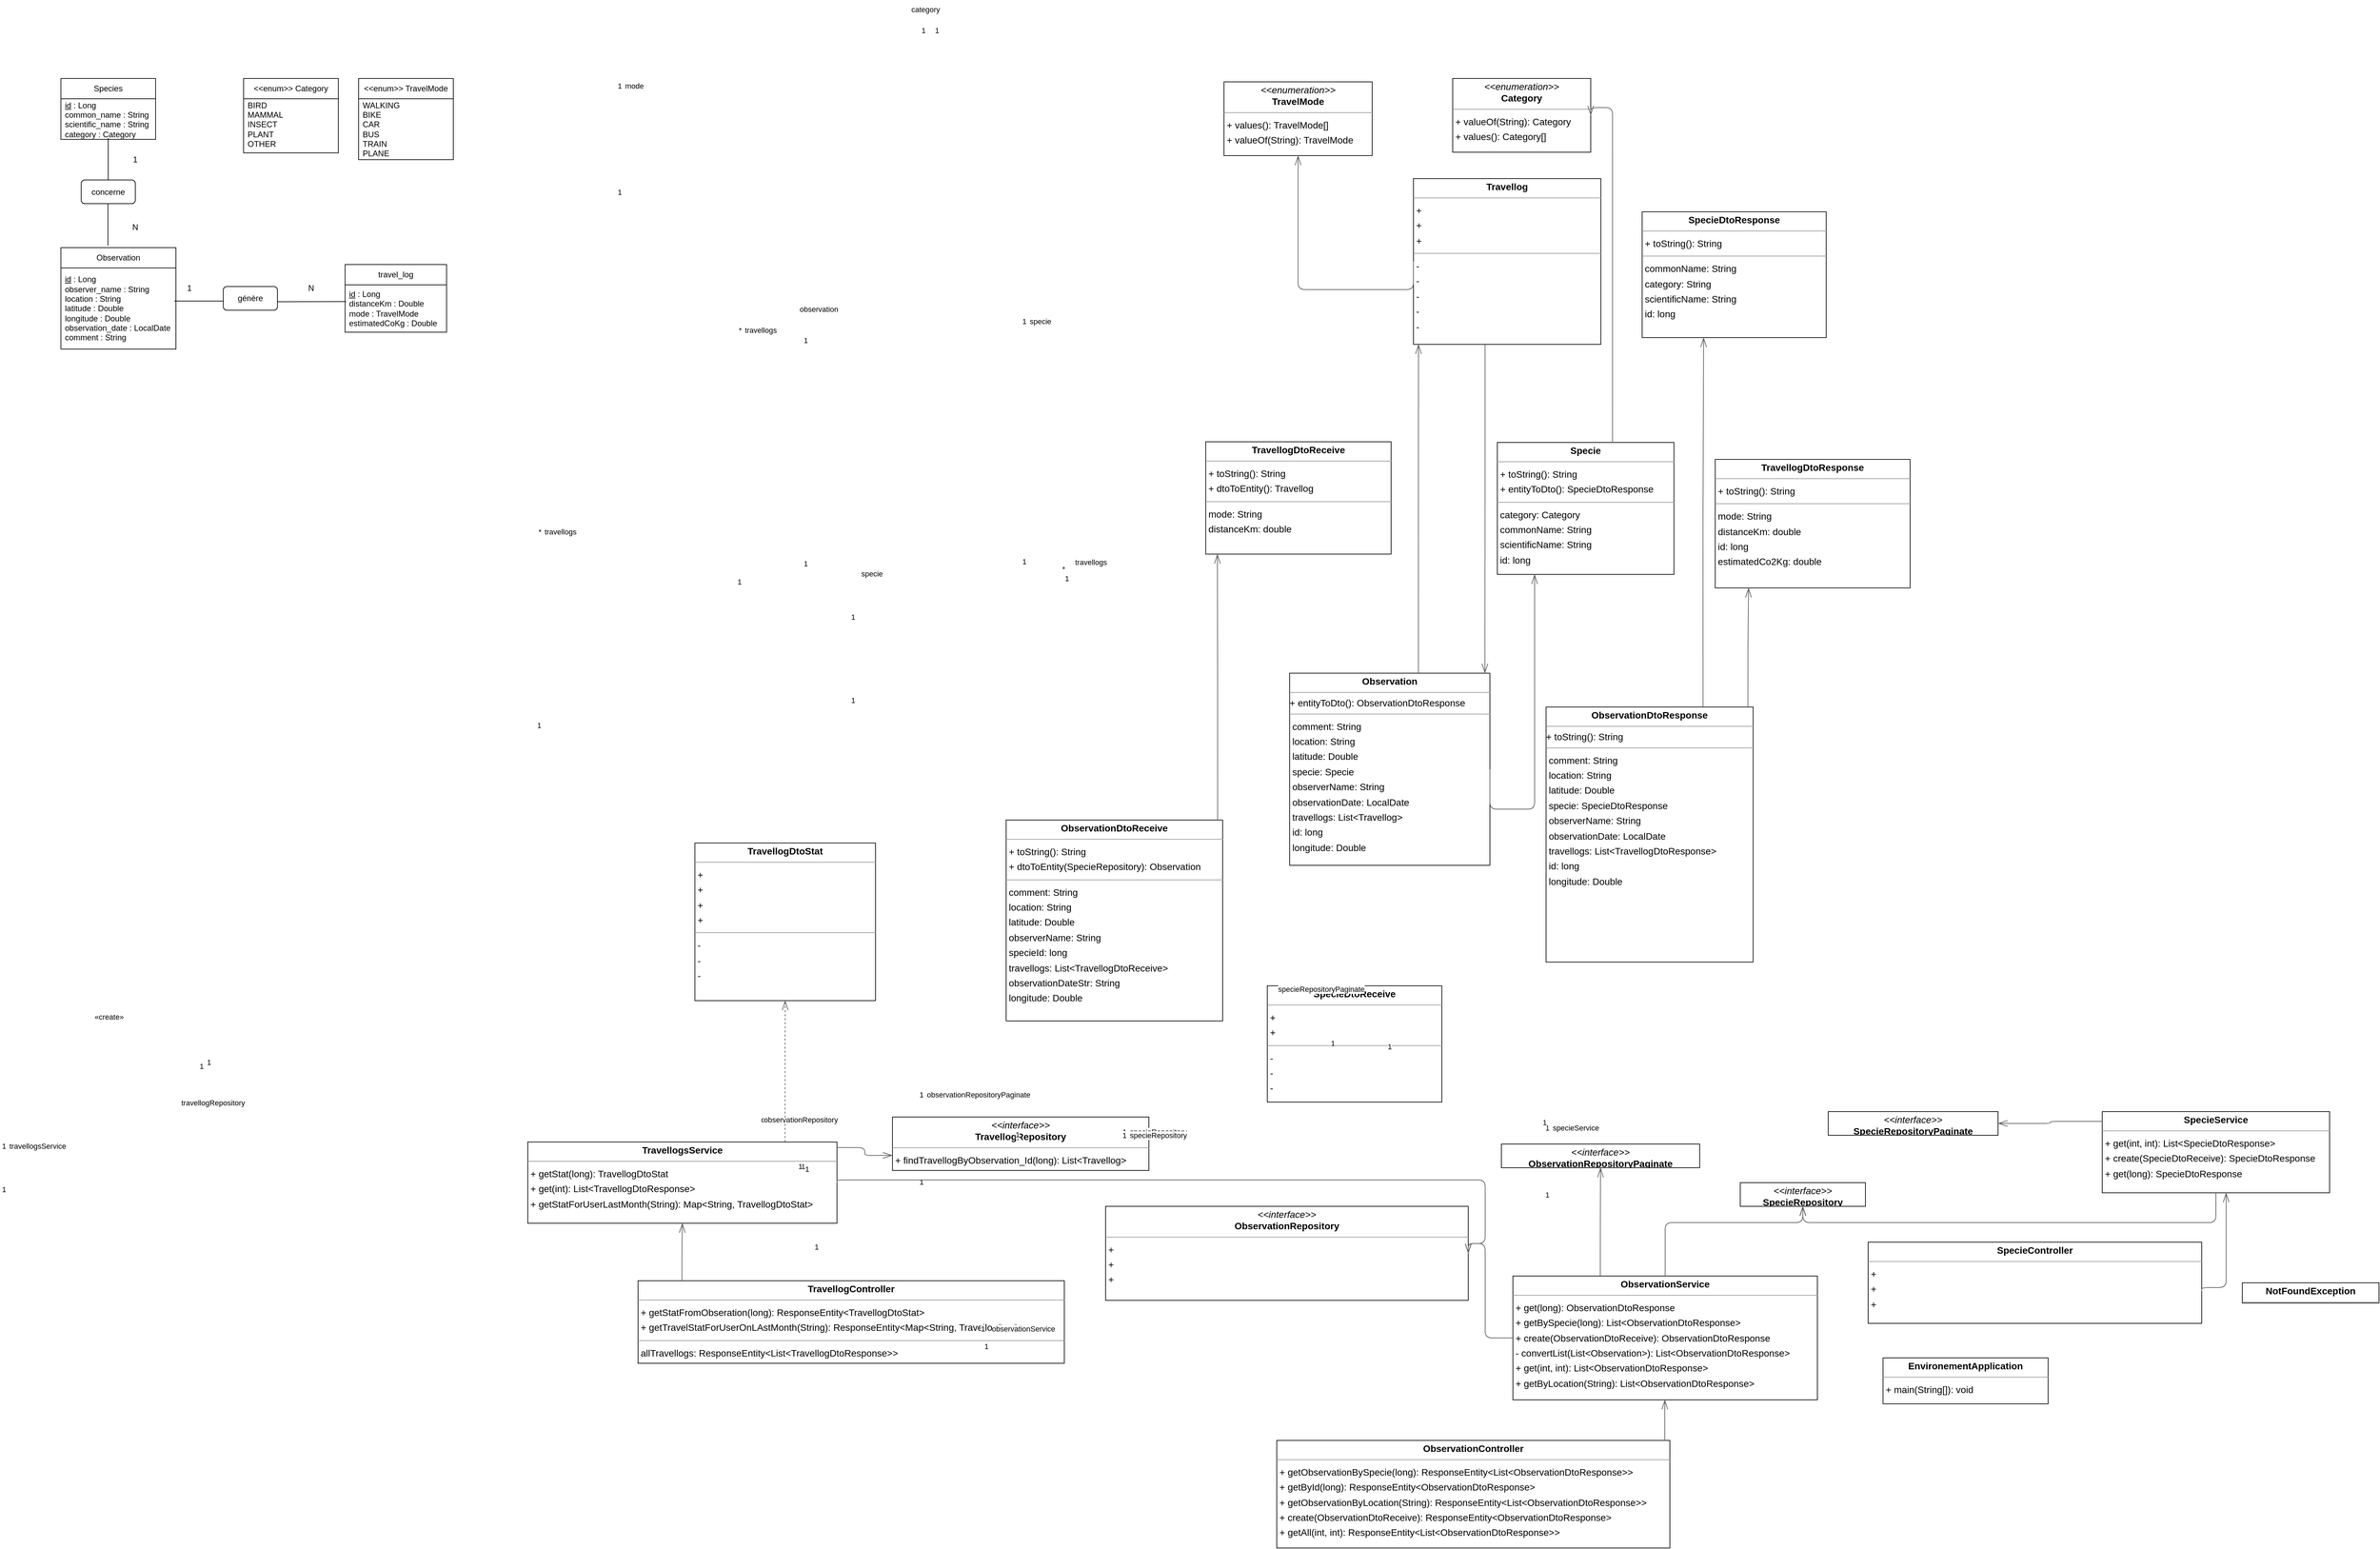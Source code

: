 <mxfile version="28.0.6">
  <diagram name="Page-1" id="SnENGXAfTUTf5RGmTrN6">
    <mxGraphModel dx="1042" dy="1795" grid="1" gridSize="10" guides="1" tooltips="1" connect="1" arrows="1" fold="1" page="1" pageScale="1" pageWidth="827" pageHeight="1169" math="0" shadow="0">
      <root>
        <mxCell id="0" />
        <mxCell id="1" parent="0" />
        <mxCell id="TU3HxTkVjJC3VnLRO3mT-1" value="Species" style="swimlane;fontStyle=0;childLayout=stackLayout;horizontal=1;startSize=30;horizontalStack=0;resizeParent=1;resizeParentMax=0;resizeLast=0;collapsible=1;marginBottom=0;whiteSpace=wrap;html=1;" parent="1" vertex="1">
          <mxGeometry x="160" y="110" width="140" height="90" as="geometry" />
        </mxCell>
        <mxCell id="TU3HxTkVjJC3VnLRO3mT-2" value="&lt;div&gt;&lt;u&gt;id&lt;/u&gt; : Long&lt;/div&gt;&lt;div&gt;common_name : String&lt;/div&gt;&lt;div&gt;scientific_name : String&lt;/div&gt;&lt;div&gt;category : Category&lt;/div&gt;" style="text;strokeColor=none;fillColor=none;align=left;verticalAlign=middle;spacingLeft=4;spacingRight=4;overflow=hidden;points=[[0,0.5],[1,0.5]];portConstraint=eastwest;rotatable=0;whiteSpace=wrap;html=1;" parent="TU3HxTkVjJC3VnLRO3mT-1" vertex="1">
          <mxGeometry y="30" width="140" height="60" as="geometry" />
        </mxCell>
        <mxCell id="TU3HxTkVjJC3VnLRO3mT-3" value="Observation" style="swimlane;fontStyle=0;childLayout=stackLayout;horizontal=1;startSize=30;horizontalStack=0;resizeParent=1;resizeParentMax=0;resizeLast=0;collapsible=1;marginBottom=0;whiteSpace=wrap;html=1;" parent="1" vertex="1">
          <mxGeometry x="160" y="360" width="170" height="150" as="geometry">
            <mxRectangle x="160" y="360" width="110" height="30" as="alternateBounds" />
          </mxGeometry>
        </mxCell>
        <mxCell id="TU3HxTkVjJC3VnLRO3mT-4" value="&lt;div&gt;&lt;u&gt;id&lt;/u&gt; : Long&lt;/div&gt;&lt;div&gt;observer_name : String&lt;/div&gt;&lt;div&gt;location : String&lt;/div&gt;&lt;div&gt;latitude : Double&lt;/div&gt;&lt;div&gt;longitude : Double&lt;/div&gt;&lt;div&gt;observation_date : LocalDate&lt;/div&gt;&lt;div&gt;comment : String&lt;/div&gt;" style="text;strokeColor=none;fillColor=none;align=left;verticalAlign=middle;spacingLeft=4;spacingRight=4;overflow=hidden;points=[[0,0.5],[1,0.5]];portConstraint=eastwest;rotatable=0;whiteSpace=wrap;html=1;" parent="TU3HxTkVjJC3VnLRO3mT-3" vertex="1">
          <mxGeometry y="30" width="170" height="120" as="geometry" />
        </mxCell>
        <mxCell id="TU3HxTkVjJC3VnLRO3mT-5" value="travel_log" style="swimlane;fontStyle=0;childLayout=stackLayout;horizontal=1;startSize=30;horizontalStack=0;resizeParent=1;resizeParentMax=0;resizeLast=0;collapsible=1;marginBottom=0;whiteSpace=wrap;html=1;" parent="1" vertex="1">
          <mxGeometry x="580" y="385" width="150" height="100" as="geometry" />
        </mxCell>
        <mxCell id="TU3HxTkVjJC3VnLRO3mT-6" value="&lt;u&gt;id&lt;/u&gt; : Long&lt;div&gt;distanceKm : Double&lt;/div&gt;&lt;div&gt;mode : TravelMode&lt;/div&gt;&lt;div&gt;estimatedCoKg : Double&lt;/div&gt;" style="text;strokeColor=none;fillColor=none;align=left;verticalAlign=middle;spacingLeft=4;spacingRight=4;overflow=hidden;points=[[0,0.5],[1,0.5]];portConstraint=eastwest;rotatable=0;whiteSpace=wrap;html=1;" parent="TU3HxTkVjJC3VnLRO3mT-5" vertex="1">
          <mxGeometry y="30" width="150" height="70" as="geometry" />
        </mxCell>
        <mxCell id="TU3HxTkVjJC3VnLRO3mT-7" value="génère" style="rounded=1;whiteSpace=wrap;html=1;" parent="1" vertex="1">
          <mxGeometry x="400" y="417.5" width="80" height="35" as="geometry" />
        </mxCell>
        <mxCell id="TU3HxTkVjJC3VnLRO3mT-8" value="" style="endArrow=none;html=1;rounded=0;exitX=0.986;exitY=0.408;exitDx=0;exitDy=0;exitPerimeter=0;" parent="1" source="TU3HxTkVjJC3VnLRO3mT-4" edge="1">
          <mxGeometry width="50" height="50" relative="1" as="geometry">
            <mxPoint x="310" y="430" as="sourcePoint" />
            <mxPoint x="400" y="439" as="targetPoint" />
          </mxGeometry>
        </mxCell>
        <mxCell id="TU3HxTkVjJC3VnLRO3mT-9" value="" style="endArrow=none;html=1;rounded=0;entryX=0.009;entryY=0.354;entryDx=0;entryDy=0;entryPerimeter=0;" parent="1" target="TU3HxTkVjJC3VnLRO3mT-6" edge="1">
          <mxGeometry width="50" height="50" relative="1" as="geometry">
            <mxPoint x="480" y="440" as="sourcePoint" />
            <mxPoint x="440" y="320" as="targetPoint" />
          </mxGeometry>
        </mxCell>
        <mxCell id="TU3HxTkVjJC3VnLRO3mT-10" value="1" style="text;html=1;align=center;verticalAlign=middle;whiteSpace=wrap;rounded=0;" parent="1" vertex="1">
          <mxGeometry x="330" y="410" width="40" height="20" as="geometry" />
        </mxCell>
        <mxCell id="TU3HxTkVjJC3VnLRO3mT-11" value="N" style="text;html=1;align=center;verticalAlign=middle;whiteSpace=wrap;rounded=0;" parent="1" vertex="1">
          <mxGeometry x="510" y="410" width="40" height="20" as="geometry" />
        </mxCell>
        <mxCell id="TU3HxTkVjJC3VnLRO3mT-12" value="concerne" style="rounded=1;whiteSpace=wrap;html=1;" parent="1" vertex="1">
          <mxGeometry x="190" y="260" width="80" height="35" as="geometry" />
        </mxCell>
        <mxCell id="TU3HxTkVjJC3VnLRO3mT-13" value="" style="endArrow=none;html=1;rounded=0;exitX=0.5;exitY=0;exitDx=0;exitDy=0;entryX=0.5;entryY=0.97;entryDx=0;entryDy=0;entryPerimeter=0;" parent="1" source="TU3HxTkVjJC3VnLRO3mT-12" target="TU3HxTkVjJC3VnLRO3mT-2" edge="1">
          <mxGeometry width="50" height="50" relative="1" as="geometry">
            <mxPoint x="390" y="370" as="sourcePoint" />
            <mxPoint x="440" y="320" as="targetPoint" />
          </mxGeometry>
        </mxCell>
        <mxCell id="TU3HxTkVjJC3VnLRO3mT-14" value="" style="endArrow=none;html=1;rounded=0;exitX=0.5;exitY=0;exitDx=0;exitDy=0;entryX=0.5;entryY=0.97;entryDx=0;entryDy=0;entryPerimeter=0;" parent="1" edge="1">
          <mxGeometry width="50" height="50" relative="1" as="geometry">
            <mxPoint x="229.5" y="357" as="sourcePoint" />
            <mxPoint x="229.5" y="295" as="targetPoint" />
          </mxGeometry>
        </mxCell>
        <mxCell id="TU3HxTkVjJC3VnLRO3mT-15" value="1" style="text;html=1;align=center;verticalAlign=middle;whiteSpace=wrap;rounded=0;" parent="1" vertex="1">
          <mxGeometry x="250" y="220" width="40" height="20" as="geometry" />
        </mxCell>
        <mxCell id="TU3HxTkVjJC3VnLRO3mT-16" value="N" style="text;html=1;align=center;verticalAlign=middle;whiteSpace=wrap;rounded=0;" parent="1" vertex="1">
          <mxGeometry x="250" y="320" width="40" height="20" as="geometry" />
        </mxCell>
        <mxCell id="TU3HxTkVjJC3VnLRO3mT-18" value="&amp;lt;&amp;lt;enum&amp;gt;&amp;gt; Category" style="swimlane;fontStyle=0;childLayout=stackLayout;horizontal=1;startSize=30;horizontalStack=0;resizeParent=1;resizeParentMax=0;resizeLast=0;collapsible=1;marginBottom=0;whiteSpace=wrap;html=1;" parent="1" vertex="1">
          <mxGeometry x="430" y="110" width="140" height="110" as="geometry" />
        </mxCell>
        <mxCell id="TU3HxTkVjJC3VnLRO3mT-19" value="BIRD&lt;div&gt;MAMMAL&lt;/div&gt;&lt;div&gt;INSECT&lt;/div&gt;&lt;div&gt;PLANT&lt;/div&gt;&lt;div&gt;OTHER&lt;/div&gt;&lt;div&gt;&lt;u&gt;&lt;br&gt;&lt;/u&gt;&lt;/div&gt;" style="text;strokeColor=none;fillColor=none;align=left;verticalAlign=middle;spacingLeft=4;spacingRight=4;overflow=hidden;points=[[0,0.5],[1,0.5]];portConstraint=eastwest;rotatable=0;whiteSpace=wrap;html=1;" parent="TU3HxTkVjJC3VnLRO3mT-18" vertex="1">
          <mxGeometry y="30" width="140" height="80" as="geometry" />
        </mxCell>
        <mxCell id="TU3HxTkVjJC3VnLRO3mT-20" value="&amp;lt;&amp;lt;enum&amp;gt;&amp;gt; TravelMode" style="swimlane;fontStyle=0;childLayout=stackLayout;horizontal=1;startSize=30;horizontalStack=0;resizeParent=1;resizeParentMax=0;resizeLast=0;collapsible=1;marginBottom=0;whiteSpace=wrap;html=1;" parent="1" vertex="1">
          <mxGeometry x="600" y="110" width="140" height="120" as="geometry" />
        </mxCell>
        <mxCell id="TU3HxTkVjJC3VnLRO3mT-21" value="&lt;div&gt;WALKING&lt;/div&gt;&lt;div&gt;BIKE&lt;/div&gt;&lt;div&gt;CAR&lt;/div&gt;&lt;div&gt;BUS&lt;/div&gt;&lt;div&gt;TRAIN&lt;/div&gt;&lt;div&gt;PLANE&lt;/div&gt;" style="text;strokeColor=none;fillColor=none;align=left;verticalAlign=middle;spacingLeft=4;spacingRight=4;overflow=hidden;points=[[0,0.5],[1,0.5]];portConstraint=eastwest;rotatable=0;whiteSpace=wrap;html=1;" parent="TU3HxTkVjJC3VnLRO3mT-20" vertex="1">
          <mxGeometry y="30" width="140" height="90" as="geometry" />
        </mxCell>
        <mxCell id="Qmp6MCHt8Z-_02crx0AP-1" value="&lt;p style=&quot;margin:0px;margin-top:4px;text-align:center;&quot;&gt;&lt;i&gt;&amp;lt;&amp;lt;enumeration&amp;gt;&amp;gt;&lt;/i&gt;&lt;br/&gt;&lt;b&gt;Category&lt;/b&gt;&lt;/p&gt;&lt;hr size=&quot;1&quot;/&gt;&lt;p style=&quot;margin:0 0 0 4px;line-height:1.6;&quot;&gt;+ valueOf(String): Category&lt;br/&gt;+ values(): Category[]&lt;/p&gt;" style="verticalAlign=top;align=left;overflow=fill;fontSize=14;fontFamily=Helvetica;html=1;rounded=0;shadow=0;comic=0;labelBackgroundColor=none;strokeWidth=1;" vertex="1" parent="1">
          <mxGeometry x="2217" y="110" width="204" height="109" as="geometry" />
        </mxCell>
        <mxCell id="Qmp6MCHt8Z-_02crx0AP-2" value="&lt;p style=&quot;margin:0px;margin-top:4px;text-align:center;&quot;&gt;&lt;b&gt;EnvironementApplication&lt;/b&gt;&lt;/p&gt;&lt;hr size=&quot;1&quot;/&gt;&lt;p style=&quot;margin:0 0 0 4px;line-height:1.6;&quot;&gt;+ main(String[]): void&lt;/p&gt;" style="verticalAlign=top;align=left;overflow=fill;fontSize=14;fontFamily=Helvetica;html=1;rounded=0;shadow=0;comic=0;labelBackgroundColor=none;strokeWidth=1;" vertex="1" parent="1">
          <mxGeometry x="2853" y="2001" width="244" height="68" as="geometry" />
        </mxCell>
        <mxCell id="Qmp6MCHt8Z-_02crx0AP-3" value="&lt;p style=&quot;margin:0px;margin-top:4px;text-align:center;&quot;&gt;&lt;b&gt;NotFoundException&lt;/b&gt;&lt;/p&gt;&lt;hr size=&quot;1&quot;/&gt;" style="verticalAlign=top;align=left;overflow=fill;fontSize=14;fontFamily=Helvetica;html=1;rounded=0;shadow=0;comic=0;labelBackgroundColor=none;strokeWidth=1;" vertex="1" parent="1">
          <mxGeometry x="3384" y="1890" width="202" height="30" as="geometry" />
        </mxCell>
        <mxCell id="Qmp6MCHt8Z-_02crx0AP-4" value="&lt;p style=&quot;margin:0px;margin-top:4px;text-align:center;&quot;&gt;&lt;b&gt;Observation&lt;/b&gt;&lt;/p&gt;&lt;hr size=&quot;1&quot;&gt;+ entityToDto(): ObservationDtoResponse&lt;hr size=&quot;1&quot;&gt;&lt;p style=&quot;margin:0 0 0 4px;line-height:1.6;&quot;&gt; comment: String&lt;br&gt; location: String&lt;br&gt; latitude: Double&lt;br&gt; specie: Specie&lt;br&gt; observerName: String&lt;br&gt; observationDate: LocalDate&lt;br&gt; travellogs: List&amp;lt;Travellog&amp;gt;&lt;br&gt; id: long&lt;br&gt; longitude: Double&lt;/p&gt;" style="verticalAlign=top;align=left;overflow=fill;fontSize=14;fontFamily=Helvetica;html=1;rounded=0;shadow=0;comic=0;labelBackgroundColor=none;strokeWidth=1;" vertex="1" parent="1">
          <mxGeometry x="1976" y="989" width="296" height="284" as="geometry" />
        </mxCell>
        <mxCell id="Qmp6MCHt8Z-_02crx0AP-5" value="&lt;p style=&quot;margin:0px;margin-top:4px;text-align:center;&quot;&gt;&lt;b&gt;ObservationController&lt;/b&gt;&lt;/p&gt;&lt;hr size=&quot;1&quot;/&gt;&lt;p style=&quot;margin:0 0 0 4px;line-height:1.6;&quot;&gt;+ getObservationBySpecie(long): ResponseEntity&amp;lt;List&amp;lt;ObservationDtoResponse&amp;gt;&amp;gt;&lt;br/&gt;+ getById(long): ResponseEntity&amp;lt;ObservationDtoResponse&amp;gt;&lt;br/&gt;+ getObservationByLocation(String): ResponseEntity&amp;lt;List&amp;lt;ObservationDtoResponse&amp;gt;&amp;gt;&lt;br/&gt;+ create(ObservationDtoReceive): ResponseEntity&amp;lt;ObservationDtoResponse&amp;gt;&lt;br/&gt;+ getAll(int, int): ResponseEntity&amp;lt;List&amp;lt;ObservationDtoResponse&amp;gt;&amp;gt;&lt;/p&gt;" style="verticalAlign=top;align=left;overflow=fill;fontSize=14;fontFamily=Helvetica;html=1;rounded=0;shadow=0;comic=0;labelBackgroundColor=none;strokeWidth=1;" vertex="1" parent="1">
          <mxGeometry x="1957" y="2123" width="581" height="159" as="geometry" />
        </mxCell>
        <mxCell id="Qmp6MCHt8Z-_02crx0AP-6" value="&lt;p style=&quot;margin:0px;margin-top:4px;text-align:center;&quot;&gt;&lt;b&gt;ObservationDtoReceive&lt;/b&gt;&lt;/p&gt;&lt;hr size=&quot;1&quot;&gt;&lt;p style=&quot;margin:0 0 0 4px;line-height:1.6;&quot;&gt;+ toString(): String&lt;br&gt;+ dtoToEntity(SpecieRepository): Observation&lt;/p&gt;&lt;hr size=&quot;1&quot;&gt;&lt;p style=&quot;margin:0 0 0 4px;line-height:1.6;&quot;&gt; comment: String&lt;br&gt; location: String&lt;br&gt; latitude: Double&lt;br&gt; observerName: String&lt;br&gt; specieId: long&lt;br&gt; travellogs: List&amp;lt;TravellogDtoReceive&amp;gt;&lt;br&gt; observationDateStr: String&lt;br&gt; longitude: Double&lt;/p&gt;" style="verticalAlign=top;align=left;overflow=fill;fontSize=14;fontFamily=Helvetica;html=1;rounded=0;shadow=0;comic=0;labelBackgroundColor=none;strokeWidth=1;" vertex="1" parent="1">
          <mxGeometry x="1557" y="1206" width="320" height="297" as="geometry" />
        </mxCell>
        <mxCell id="Qmp6MCHt8Z-_02crx0AP-7" value="&lt;p style=&quot;margin:0px;margin-top:4px;text-align:center;&quot;&gt;&lt;b&gt;ObservationDtoResponse&lt;/b&gt;&lt;/p&gt;&lt;hr size=&quot;1&quot;&gt;+ toString(): String&lt;hr size=&quot;1&quot;&gt;&lt;p style=&quot;margin:0 0 0 4px;line-height:1.6;&quot;&gt; comment: String&lt;br&gt; location: String&lt;br&gt; latitude: Double&lt;br&gt; specie: SpecieDtoResponse&lt;br&gt; observerName: String&lt;br&gt; observationDate: LocalDate&lt;br&gt; travellogs: List&amp;lt;TravellogDtoResponse&amp;gt;&lt;br&gt; id: long&lt;br&gt; longitude: Double&lt;/p&gt;" style="verticalAlign=top;align=left;overflow=fill;fontSize=14;fontFamily=Helvetica;html=1;rounded=0;shadow=0;comic=0;labelBackgroundColor=none;strokeWidth=1;" vertex="1" parent="1">
          <mxGeometry x="2355" y="1039" width="306" height="377" as="geometry" />
        </mxCell>
        <mxCell id="Qmp6MCHt8Z-_02crx0AP-8" value="&lt;p style=&quot;margin:0px;margin-top:4px;text-align:center;&quot;&gt;&lt;i&gt;&amp;lt;&amp;lt;interface&amp;gt;&amp;gt;&lt;/i&gt;&lt;br&gt;&lt;b&gt;ObservationRepository&lt;/b&gt;&lt;/p&gt;&lt;hr size=&quot;1&quot;&gt;&lt;p style=&quot;margin:0 0 0 4px;line-height:1.6;&quot;&gt;+&lt;/p&gt;&lt;p style=&quot;margin:0 0 0 4px;line-height:1.6;&quot;&gt;+&lt;/p&gt;&lt;p style=&quot;margin:0 0 0 4px;line-height:1.6;&quot;&gt;+&lt;/p&gt;" style="verticalAlign=top;align=left;overflow=fill;fontSize=14;fontFamily=Helvetica;html=1;rounded=0;shadow=0;comic=0;labelBackgroundColor=none;strokeWidth=1;" vertex="1" parent="1">
          <mxGeometry x="1704" y="1777" width="536" height="139" as="geometry" />
        </mxCell>
        <mxCell id="Qmp6MCHt8Z-_02crx0AP-9" value="&lt;p style=&quot;margin:0px;margin-top:4px;text-align:center;&quot;&gt;&lt;i&gt;&amp;lt;&amp;lt;interface&amp;gt;&amp;gt;&lt;/i&gt;&lt;br/&gt;&lt;b&gt;ObservationRepositoryPaginate&lt;/b&gt;&lt;/p&gt;&lt;hr size=&quot;1&quot;/&gt;" style="verticalAlign=top;align=left;overflow=fill;fontSize=14;fontFamily=Helvetica;html=1;rounded=0;shadow=0;comic=0;labelBackgroundColor=none;strokeWidth=1;" vertex="1" parent="1">
          <mxGeometry x="2289" y="1685" width="293" height="35" as="geometry" />
        </mxCell>
        <mxCell id="Qmp6MCHt8Z-_02crx0AP-10" value="&lt;p style=&quot;margin:0px;margin-top:4px;text-align:center;&quot;&gt;&lt;b&gt;ObservationService&lt;/b&gt;&lt;/p&gt;&lt;hr size=&quot;1&quot;/&gt;&lt;p style=&quot;margin:0 0 0 4px;line-height:1.6;&quot;&gt;+ get(long): ObservationDtoResponse&lt;br/&gt;+ getBySpecie(long): List&amp;lt;ObservationDtoResponse&amp;gt;&lt;br/&gt;+ create(ObservationDtoReceive): ObservationDtoResponse&lt;br/&gt;- convertList(List&amp;lt;Observation&amp;gt;): List&amp;lt;ObservationDtoResponse&amp;gt;&lt;br/&gt;+ get(int, int): List&amp;lt;ObservationDtoResponse&amp;gt;&lt;br/&gt;+ getByLocation(String): List&amp;lt;ObservationDtoResponse&amp;gt;&lt;/p&gt;" style="verticalAlign=top;align=left;overflow=fill;fontSize=14;fontFamily=Helvetica;html=1;rounded=0;shadow=0;comic=0;labelBackgroundColor=none;strokeWidth=1;" vertex="1" parent="1">
          <mxGeometry x="2306" y="1880" width="450" height="183" as="geometry" />
        </mxCell>
        <mxCell id="Qmp6MCHt8Z-_02crx0AP-11" value="&lt;p style=&quot;margin:0px;margin-top:4px;text-align:center;&quot;&gt;&lt;b&gt;Specie&lt;/b&gt;&lt;/p&gt;&lt;hr size=&quot;1&quot;&gt;&lt;p style=&quot;margin:0 0 0 4px;line-height:1.6;&quot;&gt;+ toString(): String&lt;br&gt;+ entityToDto(): SpecieDtoResponse&lt;/p&gt;&lt;hr size=&quot;1&quot;&gt;&lt;p style=&quot;margin:0 0 0 4px;line-height:1.6;&quot;&gt; category: Category&lt;br&gt; commonName: String&lt;br&gt; scientificName: String&lt;br&gt; id: long&lt;/p&gt;" style="verticalAlign=top;align=left;overflow=fill;fontSize=14;fontFamily=Helvetica;html=1;rounded=0;shadow=0;comic=0;labelBackgroundColor=none;strokeWidth=1;" vertex="1" parent="1">
          <mxGeometry x="2283" y="648" width="261" height="195" as="geometry" />
        </mxCell>
        <mxCell id="Qmp6MCHt8Z-_02crx0AP-12" value="&lt;p style=&quot;margin:0px;margin-top:4px;text-align:center;&quot;&gt;&lt;b&gt;SpecieController&lt;/b&gt;&lt;/p&gt;&lt;hr size=&quot;1&quot;&gt;&lt;p style=&quot;margin:0 0 0 4px;line-height:1.6;&quot;&gt;+&lt;br&gt;+&lt;br&gt;+&lt;/p&gt;" style="verticalAlign=top;align=left;overflow=fill;fontSize=14;fontFamily=Helvetica;html=1;rounded=0;shadow=0;comic=0;labelBackgroundColor=none;strokeWidth=1;" vertex="1" parent="1">
          <mxGeometry x="2831" y="1830" width="493" height="120" as="geometry" />
        </mxCell>
        <mxCell id="Qmp6MCHt8Z-_02crx0AP-13" value="&lt;p style=&quot;margin:0px;margin-top:4px;text-align:center;&quot;&gt;&lt;b&gt;SpecieDtoReceive&lt;/b&gt;&lt;/p&gt;&lt;hr size=&quot;1&quot;&gt;&lt;p style=&quot;margin:0 0 0 4px;line-height:1.6;&quot;&gt;+&amp;nbsp;&lt;br&gt;+&amp;nbsp;&lt;/p&gt;&lt;hr size=&quot;1&quot;&gt;&lt;p style=&quot;margin:0 0 0 4px;line-height:1.6;&quot;&gt;-&lt;/p&gt;&lt;p style=&quot;margin:0 0 0 4px;line-height:1.6;&quot;&gt;-&lt;/p&gt;&lt;p style=&quot;margin:0 0 0 4px;line-height:1.6;&quot;&gt;-&lt;/p&gt;" style="verticalAlign=top;align=left;overflow=fill;fontSize=14;fontFamily=Helvetica;html=1;rounded=0;shadow=0;comic=0;labelBackgroundColor=none;strokeWidth=1;" vertex="1" parent="1">
          <mxGeometry x="1943" y="1451" width="258" height="172" as="geometry" />
        </mxCell>
        <mxCell id="Qmp6MCHt8Z-_02crx0AP-14" value="&lt;p style=&quot;margin:0px;margin-top:4px;text-align:center;&quot;&gt;&lt;b&gt;SpecieDtoResponse&lt;/b&gt;&lt;/p&gt;&lt;hr size=&quot;1&quot;&gt;&lt;p style=&quot;margin:0 0 0 4px;line-height:1.6;&quot;&gt;+ toString(): String&lt;/p&gt;&lt;hr size=&quot;1&quot;&gt;&lt;p style=&quot;margin:0 0 0 4px;line-height:1.6;&quot;&gt; commonName: String&lt;br&gt; category: String&lt;br&gt; scientificName: String&lt;br&gt; id: long&lt;/p&gt;" style="verticalAlign=top;align=left;overflow=fill;fontSize=14;fontFamily=Helvetica;html=1;rounded=0;shadow=0;comic=0;labelBackgroundColor=none;strokeWidth=1;" vertex="1" parent="1">
          <mxGeometry x="2497" y="307" width="272" height="186" as="geometry" />
        </mxCell>
        <mxCell id="Qmp6MCHt8Z-_02crx0AP-15" value="&lt;p style=&quot;margin:0px;margin-top:4px;text-align:center;&quot;&gt;&lt;i&gt;&amp;lt;&amp;lt;interface&amp;gt;&amp;gt;&lt;/i&gt;&lt;br/&gt;&lt;b&gt;SpecieRepository&lt;/b&gt;&lt;/p&gt;&lt;hr size=&quot;1&quot;/&gt;" style="verticalAlign=top;align=left;overflow=fill;fontSize=14;fontFamily=Helvetica;html=1;rounded=0;shadow=0;comic=0;labelBackgroundColor=none;strokeWidth=1;" vertex="1" parent="1">
          <mxGeometry x="2642" y="1742" width="185" height="35" as="geometry" />
        </mxCell>
        <mxCell id="Qmp6MCHt8Z-_02crx0AP-16" value="&lt;p style=&quot;margin:0px;margin-top:4px;text-align:center;&quot;&gt;&lt;i&gt;&amp;lt;&amp;lt;interface&amp;gt;&amp;gt;&lt;/i&gt;&lt;br/&gt;&lt;b&gt;SpecieRepositoryPaginate&lt;/b&gt;&lt;/p&gt;&lt;hr size=&quot;1&quot;/&gt;" style="verticalAlign=top;align=left;overflow=fill;fontSize=14;fontFamily=Helvetica;html=1;rounded=0;shadow=0;comic=0;labelBackgroundColor=none;strokeWidth=1;" vertex="1" parent="1">
          <mxGeometry x="2772" y="1637" width="251" height="35" as="geometry" />
        </mxCell>
        <mxCell id="Qmp6MCHt8Z-_02crx0AP-17" value="&lt;p style=&quot;margin:0px;margin-top:4px;text-align:center;&quot;&gt;&lt;b&gt;SpecieService&lt;/b&gt;&lt;/p&gt;&lt;hr size=&quot;1&quot;/&gt;&lt;p style=&quot;margin:0 0 0 4px;line-height:1.6;&quot;&gt;+ get(int, int): List&amp;lt;SpecieDtoResponse&amp;gt;&lt;br/&gt;+ create(SpecieDtoReceive): SpecieDtoResponse&lt;br/&gt;+ get(long): SpecieDtoResponse&lt;/p&gt;" style="verticalAlign=top;align=left;overflow=fill;fontSize=14;fontFamily=Helvetica;html=1;rounded=0;shadow=0;comic=0;labelBackgroundColor=none;strokeWidth=1;" vertex="1" parent="1">
          <mxGeometry x="3177" y="1637" width="336" height="120" as="geometry" />
        </mxCell>
        <mxCell id="Qmp6MCHt8Z-_02crx0AP-18" value="&lt;p style=&quot;margin:0px;margin-top:4px;text-align:center;&quot;&gt;&lt;i&gt;&amp;lt;&amp;lt;enumeration&amp;gt;&amp;gt;&lt;/i&gt;&lt;br/&gt;&lt;b&gt;TravelMode&lt;/b&gt;&lt;/p&gt;&lt;hr size=&quot;1&quot;/&gt;&lt;p style=&quot;margin:0 0 0 4px;line-height:1.6;&quot;&gt;+ values(): TravelMode[]&lt;br/&gt;+ valueOf(String): TravelMode&lt;/p&gt;" style="verticalAlign=top;align=left;overflow=fill;fontSize=14;fontFamily=Helvetica;html=1;rounded=0;shadow=0;comic=0;labelBackgroundColor=none;strokeWidth=1;" vertex="1" parent="1">
          <mxGeometry x="1879" y="115" width="219" height="109" as="geometry" />
        </mxCell>
        <mxCell id="Qmp6MCHt8Z-_02crx0AP-19" value="&lt;p style=&quot;margin:0px;margin-top:4px;text-align:center;&quot;&gt;&lt;b&gt;Travellog&lt;/b&gt;&lt;/p&gt;&lt;hr size=&quot;1&quot;&gt;&lt;p style=&quot;margin:0 0 0 4px;line-height:1.6;&quot;&gt;+&amp;nbsp;&lt;br&gt;+&amp;nbsp;&lt;br&gt;+&amp;nbsp;&lt;/p&gt;&lt;hr size=&quot;1&quot;&gt;&lt;p style=&quot;margin:0 0 0 4px;line-height:1.6;&quot;&gt;-&lt;/p&gt;&lt;p style=&quot;margin:0 0 0 4px;line-height:1.6;&quot;&gt;-&lt;/p&gt;&lt;p style=&quot;margin:0 0 0 4px;line-height:1.6;&quot;&gt;-&lt;/p&gt;&lt;p style=&quot;margin:0 0 0 4px;line-height:1.6;&quot;&gt;-&lt;/p&gt;&lt;p style=&quot;margin:0 0 0 4px;line-height:1.6;&quot;&gt;-&lt;/p&gt;" style="verticalAlign=top;align=left;overflow=fill;fontSize=14;fontFamily=Helvetica;html=1;rounded=0;shadow=0;comic=0;labelBackgroundColor=none;strokeWidth=1;" vertex="1" parent="1">
          <mxGeometry x="2159" y="258" width="277" height="245" as="geometry" />
        </mxCell>
        <mxCell id="Qmp6MCHt8Z-_02crx0AP-20" value="&lt;p style=&quot;margin:0px;margin-top:4px;text-align:center;&quot;&gt;&lt;b&gt;TravellogController&lt;/b&gt;&lt;/p&gt;&lt;hr size=&quot;1&quot;/&gt;&lt;p style=&quot;margin:0 0 0 4px;line-height:1.6;&quot;&gt;+ getStatFromObseration(long): ResponseEntity&amp;lt;TravellogDtoStat&amp;gt;&lt;br/&gt;+ getTravelStatForUserOnLAstMonth(String): ResponseEntity&amp;lt;Map&amp;lt;String, TravellogDtoStat&amp;gt;&amp;gt;&lt;/p&gt;&lt;hr size=&quot;1&quot;/&gt;&lt;p style=&quot;margin:0 0 0 4px;line-height:1.6;&quot;&gt; allTravellogs: ResponseEntity&amp;lt;List&amp;lt;TravellogDtoResponse&amp;gt;&amp;gt;&lt;/p&gt;" style="verticalAlign=top;align=left;overflow=fill;fontSize=14;fontFamily=Helvetica;html=1;rounded=0;shadow=0;comic=0;labelBackgroundColor=none;strokeWidth=1;" vertex="1" parent="1">
          <mxGeometry x="1013" y="1887" width="630" height="122" as="geometry" />
        </mxCell>
        <mxCell id="Qmp6MCHt8Z-_02crx0AP-21" value="&lt;p style=&quot;margin:0px;margin-top:4px;text-align:center;&quot;&gt;&lt;b&gt;TravellogDtoReceive&lt;/b&gt;&lt;/p&gt;&lt;hr size=&quot;1&quot;&gt;&lt;p style=&quot;margin:0 0 0 4px;line-height:1.6;&quot;&gt;+ toString(): String&lt;br&gt;+ dtoToEntity(): Travellog&lt;/p&gt;&lt;hr size=&quot;1&quot;&gt;&lt;p style=&quot;margin:0 0 0 4px;line-height:1.6;&quot;&gt; mode: String&lt;br&gt; distanceKm: double&lt;/p&gt;" style="verticalAlign=top;align=left;overflow=fill;fontSize=14;fontFamily=Helvetica;html=1;rounded=0;shadow=0;comic=0;labelBackgroundColor=none;strokeWidth=1;" vertex="1" parent="1">
          <mxGeometry x="1852" y="647" width="274" height="166" as="geometry" />
        </mxCell>
        <mxCell id="Qmp6MCHt8Z-_02crx0AP-22" value="&lt;p style=&quot;margin:0px;margin-top:4px;text-align:center;&quot;&gt;&lt;b&gt;TravellogDtoResponse&lt;/b&gt;&lt;/p&gt;&lt;hr size=&quot;1&quot;&gt;&lt;p style=&quot;margin:0 0 0 4px;line-height:1.6;&quot;&gt;+ toString(): String&lt;/p&gt;&lt;hr size=&quot;1&quot;&gt;&lt;p style=&quot;margin:0 0 0 4px;line-height:1.6;&quot;&gt; mode: String&lt;br&gt; distanceKm: double&lt;br&gt; id: long&lt;br&gt; estimatedCo2Kg: double&lt;/p&gt;" style="verticalAlign=top;align=left;overflow=fill;fontSize=14;fontFamily=Helvetica;html=1;rounded=0;shadow=0;comic=0;labelBackgroundColor=none;strokeWidth=1;" vertex="1" parent="1">
          <mxGeometry x="2605" y="673" width="288" height="190" as="geometry" />
        </mxCell>
        <mxCell id="Qmp6MCHt8Z-_02crx0AP-23" value="&lt;p style=&quot;margin:0px;margin-top:4px;text-align:center;&quot;&gt;&lt;b&gt;TravellogDtoStat&lt;/b&gt;&lt;/p&gt;&lt;hr size=&quot;1&quot;&gt;&lt;p style=&quot;margin:0 0 0 4px;line-height:1.6;&quot;&gt;+&lt;br&gt;+&lt;br&gt;+&lt;br&gt;+&lt;/p&gt;&lt;hr size=&quot;1&quot;&gt;&lt;p style=&quot;margin:0 0 0 4px;line-height:1.6;&quot;&gt;-&lt;/p&gt;&lt;p style=&quot;margin:0 0 0 4px;line-height:1.6;&quot;&gt;-&lt;/p&gt;&lt;p style=&quot;margin:0 0 0 4px;line-height:1.6;&quot;&gt;-&lt;/p&gt;" style="verticalAlign=top;align=left;overflow=fill;fontSize=14;fontFamily=Helvetica;html=1;rounded=0;shadow=0;comic=0;labelBackgroundColor=none;strokeWidth=1;" vertex="1" parent="1">
          <mxGeometry x="1097" y="1240" width="267" height="233" as="geometry" />
        </mxCell>
        <mxCell id="Qmp6MCHt8Z-_02crx0AP-24" value="&lt;p style=&quot;margin:0px;margin-top:4px;text-align:center;&quot;&gt;&lt;i&gt;&amp;lt;&amp;lt;interface&amp;gt;&amp;gt;&lt;/i&gt;&lt;br/&gt;&lt;b&gt;TravellogRepository&lt;/b&gt;&lt;/p&gt;&lt;hr size=&quot;1&quot;/&gt;&lt;p style=&quot;margin:0 0 0 4px;line-height:1.6;&quot;&gt;+ findTravellogByObservation_Id(long): List&amp;lt;Travellog&amp;gt;&lt;/p&gt;" style="verticalAlign=top;align=left;overflow=fill;fontSize=14;fontFamily=Helvetica;html=1;rounded=0;shadow=0;comic=0;labelBackgroundColor=none;strokeWidth=1;" vertex="1" parent="1">
          <mxGeometry x="1389" y="1645" width="379" height="79" as="geometry" />
        </mxCell>
        <mxCell id="Qmp6MCHt8Z-_02crx0AP-25" value="&lt;p style=&quot;margin:0px;margin-top:4px;text-align:center;&quot;&gt;&lt;b&gt;TravellogsService&lt;/b&gt;&lt;/p&gt;&lt;hr size=&quot;1&quot;/&gt;&lt;p style=&quot;margin:0 0 0 4px;line-height:1.6;&quot;&gt;+ getStat(long): TravellogDtoStat&lt;br/&gt;+ get(int): List&amp;lt;TravellogDtoResponse&amp;gt;&lt;br/&gt;+ getStatForUserLastMonth(String): Map&amp;lt;String, TravellogDtoStat&amp;gt;&lt;/p&gt;" style="verticalAlign=top;align=left;overflow=fill;fontSize=14;fontFamily=Helvetica;html=1;rounded=0;shadow=0;comic=0;labelBackgroundColor=none;strokeWidth=1;" vertex="1" parent="1">
          <mxGeometry x="850" y="1682" width="457" height="120" as="geometry" />
        </mxCell>
        <mxCell id="Qmp6MCHt8Z-_02crx0AP-26" value="" style="html=1;rounded=1;edgeStyle=orthogonalEdgeStyle;dashed=0;startArrow=diamondThinstartSize=12;endArrow=openThin;endSize=12;strokeColor=#595959;exitX=1.000;exitY=0.500;exitDx=0;exitDy=0;entryX=0.211;entryY=1.000;entryDx=0;entryDy=0;" edge="1" parent="1" source="Qmp6MCHt8Z-_02crx0AP-4" target="Qmp6MCHt8Z-_02crx0AP-11">
          <mxGeometry width="50" height="50" relative="1" as="geometry">
            <Array as="points">
              <mxPoint x="2338" y="1190" />
            </Array>
          </mxGeometry>
        </mxCell>
        <mxCell id="Qmp6MCHt8Z-_02crx0AP-27" value="1" style="edgeLabel;resizable=0;html=1;align=left;verticalAlign=top;strokeColor=default;" vertex="1" connectable="0" parent="Qmp6MCHt8Z-_02crx0AP-26">
          <mxGeometry x="1326" y="893" as="geometry" />
        </mxCell>
        <mxCell id="Qmp6MCHt8Z-_02crx0AP-28" value="1" style="edgeLabel;resizable=0;html=1;align=left;verticalAlign=top;strokeColor=default;" vertex="1" connectable="0" parent="Qmp6MCHt8Z-_02crx0AP-26">
          <mxGeometry x="1326" y="1016" as="geometry" />
        </mxCell>
        <mxCell id="Qmp6MCHt8Z-_02crx0AP-29" value="specie" style="edgeLabel;resizable=0;html=1;align=left;verticalAlign=top;strokeColor=default;" vertex="1" connectable="0" parent="Qmp6MCHt8Z-_02crx0AP-26">
          <mxGeometry x="1341" y="829" as="geometry" />
        </mxCell>
        <mxCell id="Qmp6MCHt8Z-_02crx0AP-30" value="" style="html=1;rounded=1;edgeStyle=orthogonalEdgeStyle;dashed=0;startArrow=diamondThinstartSize=12;endArrow=openThin;endSize=12;strokeColor=#595959;exitX=0.643;exitY=0.000;exitDx=0;exitDy=0;entryX=0.027;entryY=1.000;entryDx=0;entryDy=0;" edge="1" parent="1" source="Qmp6MCHt8Z-_02crx0AP-4" target="Qmp6MCHt8Z-_02crx0AP-19">
          <mxGeometry width="50" height="50" relative="1" as="geometry">
            <Array as="points" />
          </mxGeometry>
        </mxCell>
        <mxCell id="Qmp6MCHt8Z-_02crx0AP-31" value="1" style="edgeLabel;resizable=0;html=1;align=left;verticalAlign=top;strokeColor=default;" vertex="1" connectable="0" parent="Qmp6MCHt8Z-_02crx0AP-30">
          <mxGeometry x="1158" y="841" as="geometry" />
        </mxCell>
        <mxCell id="Qmp6MCHt8Z-_02crx0AP-32" value="*" style="edgeLabel;resizable=0;html=1;align=left;verticalAlign=top;strokeColor=default;" vertex="1" connectable="0" parent="Qmp6MCHt8Z-_02crx0AP-30">
          <mxGeometry x="1160" y="469" as="geometry" />
        </mxCell>
        <mxCell id="Qmp6MCHt8Z-_02crx0AP-33" value="travellogs" style="edgeLabel;resizable=0;html=1;align=left;verticalAlign=top;strokeColor=default;" vertex="1" connectable="0" parent="Qmp6MCHt8Z-_02crx0AP-30">
          <mxGeometry x="1169" y="469" as="geometry" />
        </mxCell>
        <mxCell id="Qmp6MCHt8Z-_02crx0AP-34" value="" style="html=1;rounded=1;edgeStyle=orthogonalEdgeStyle;dashed=0;startArrow=diamondThinstartSize=12;endArrow=openThin;endSize=12;strokeColor=#595959;exitX=0.987;exitY=0.000;exitDx=0;exitDy=0;entryX=0.499;entryY=1.000;entryDx=0;entryDy=0;" edge="1" parent="1" source="Qmp6MCHt8Z-_02crx0AP-5" target="Qmp6MCHt8Z-_02crx0AP-10">
          <mxGeometry width="50" height="50" relative="1" as="geometry">
            <Array as="points" />
          </mxGeometry>
        </mxCell>
        <mxCell id="Qmp6MCHt8Z-_02crx0AP-35" value="1" style="edgeLabel;resizable=0;html=1;align=left;verticalAlign=top;strokeColor=default;" vertex="1" connectable="0" parent="Qmp6MCHt8Z-_02crx0AP-34">
          <mxGeometry x="1518" y="1945" as="geometry" />
        </mxCell>
        <mxCell id="Qmp6MCHt8Z-_02crx0AP-36" value="1" style="edgeLabel;resizable=0;html=1;align=left;verticalAlign=top;strokeColor=default;" vertex="1" connectable="0" parent="Qmp6MCHt8Z-_02crx0AP-34">
          <mxGeometry x="1523" y="1971" as="geometry" />
        </mxCell>
        <mxCell id="Qmp6MCHt8Z-_02crx0AP-37" value="observationService" style="edgeLabel;resizable=0;html=1;align=left;verticalAlign=top;strokeColor=default;" vertex="1" connectable="0" parent="Qmp6MCHt8Z-_02crx0AP-34">
          <mxGeometry x="1534" y="1945" as="geometry" />
        </mxCell>
        <mxCell id="Qmp6MCHt8Z-_02crx0AP-38" value="" style="html=1;rounded=1;edgeStyle=orthogonalEdgeStyle;dashed=0;startArrow=diamondThinstartSize=12;endArrow=openThin;endSize=12;strokeColor=#595959;exitX=0.977;exitY=0.000;exitDx=0;exitDy=0;entryX=0.063;entryY=1.000;entryDx=0;entryDy=0;" edge="1" parent="1" source="Qmp6MCHt8Z-_02crx0AP-6" target="Qmp6MCHt8Z-_02crx0AP-21">
          <mxGeometry width="50" height="50" relative="1" as="geometry">
            <Array as="points" />
          </mxGeometry>
        </mxCell>
        <mxCell id="Qmp6MCHt8Z-_02crx0AP-39" value="1" style="edgeLabel;resizable=0;html=1;align=left;verticalAlign=top;strokeColor=default;" vertex="1" connectable="0" parent="Qmp6MCHt8Z-_02crx0AP-38">
          <mxGeometry x="862" y="1053" as="geometry" />
        </mxCell>
        <mxCell id="Qmp6MCHt8Z-_02crx0AP-40" value="*" style="edgeLabel;resizable=0;html=1;align=left;verticalAlign=top;strokeColor=default;" vertex="1" connectable="0" parent="Qmp6MCHt8Z-_02crx0AP-38">
          <mxGeometry x="864" y="767" as="geometry" />
        </mxCell>
        <mxCell id="Qmp6MCHt8Z-_02crx0AP-41" value="travellogs" style="edgeLabel;resizable=0;html=1;align=left;verticalAlign=top;strokeColor=default;" vertex="1" connectable="0" parent="Qmp6MCHt8Z-_02crx0AP-38">
          <mxGeometry x="873" y="767" as="geometry" />
        </mxCell>
        <mxCell id="Qmp6MCHt8Z-_02crx0AP-42" value="" style="html=1;rounded=1;edgeStyle=orthogonalEdgeStyle;dashed=0;startArrow=diamondThinstartSize=12;endArrow=openThin;endSize=12;strokeColor=#595959;exitX=0.758;exitY=0.000;exitDx=0;exitDy=0;entryX=0.334;entryY=1.000;entryDx=0;entryDy=0;" edge="1" parent="1" source="Qmp6MCHt8Z-_02crx0AP-7" target="Qmp6MCHt8Z-_02crx0AP-14">
          <mxGeometry width="50" height="50" relative="1" as="geometry">
            <Array as="points" />
          </mxGeometry>
        </mxCell>
        <mxCell id="Qmp6MCHt8Z-_02crx0AP-43" value="1" style="edgeLabel;resizable=0;html=1;align=left;verticalAlign=top;strokeColor=default;" vertex="1" connectable="0" parent="Qmp6MCHt8Z-_02crx0AP-42">
          <mxGeometry x="1579" y="456" as="geometry" />
        </mxCell>
        <mxCell id="Qmp6MCHt8Z-_02crx0AP-44" value="1" style="edgeLabel;resizable=0;html=1;align=left;verticalAlign=top;strokeColor=default;" vertex="1" connectable="0" parent="Qmp6MCHt8Z-_02crx0AP-42">
          <mxGeometry x="1579" y="811" as="geometry" />
        </mxCell>
        <mxCell id="Qmp6MCHt8Z-_02crx0AP-45" value="specie" style="edgeLabel;resizable=0;html=1;align=left;verticalAlign=top;strokeColor=default;" vertex="1" connectable="0" parent="Qmp6MCHt8Z-_02crx0AP-42">
          <mxGeometry x="1590" y="456" as="geometry" />
        </mxCell>
        <mxCell id="Qmp6MCHt8Z-_02crx0AP-46" value="" style="html=1;rounded=1;edgeStyle=orthogonalEdgeStyle;dashed=0;startArrow=diamondThinstartSize=12;endArrow=openThin;endSize=12;strokeColor=#595959;exitX=0.975;exitY=0.000;exitDx=0;exitDy=0;entryX=0.171;entryY=1.000;entryDx=0;entryDy=0;" edge="1" parent="1" source="Qmp6MCHt8Z-_02crx0AP-7" target="Qmp6MCHt8Z-_02crx0AP-22">
          <mxGeometry width="50" height="50" relative="1" as="geometry">
            <Array as="points" />
          </mxGeometry>
        </mxCell>
        <mxCell id="Qmp6MCHt8Z-_02crx0AP-47" value="1" style="edgeLabel;resizable=0;html=1;align=left;verticalAlign=top;strokeColor=default;" vertex="1" connectable="0" parent="Qmp6MCHt8Z-_02crx0AP-46">
          <mxGeometry x="1642" y="836" as="geometry" />
        </mxCell>
        <mxCell id="Qmp6MCHt8Z-_02crx0AP-48" value="*" style="edgeLabel;resizable=0;html=1;align=left;verticalAlign=top;strokeColor=default;" vertex="1" connectable="0" parent="Qmp6MCHt8Z-_02crx0AP-46">
          <mxGeometry x="1638" y="822" as="geometry" />
        </mxCell>
        <mxCell id="Qmp6MCHt8Z-_02crx0AP-49" value="travellogs" style="edgeLabel;resizable=0;html=1;align=left;verticalAlign=top;strokeColor=default;" vertex="1" connectable="0" parent="Qmp6MCHt8Z-_02crx0AP-46">
          <mxGeometry x="1657" y="812" as="geometry" />
        </mxCell>
        <mxCell id="Qmp6MCHt8Z-_02crx0AP-50" value="" style="html=1;rounded=1;edgeStyle=orthogonalEdgeStyle;dashed=0;startArrow=diamondThinstartSize=12;endArrow=openThin;endSize=12;strokeColor=#595959;exitX=0.000;exitY=0.500;exitDx=0;exitDy=0;entryX=1.000;entryY=0.500;entryDx=0;entryDy=0;" edge="1" parent="1" source="Qmp6MCHt8Z-_02crx0AP-10" target="Qmp6MCHt8Z-_02crx0AP-8">
          <mxGeometry width="50" height="50" relative="1" as="geometry">
            <Array as="points">
              <mxPoint x="2265" y="1971" />
              <mxPoint x="2265" y="1832" />
            </Array>
          </mxGeometry>
        </mxCell>
        <mxCell id="Qmp6MCHt8Z-_02crx0AP-51" value="1" style="edgeLabel;resizable=0;html=1;align=left;verticalAlign=top;strokeColor=default;" vertex="1" connectable="0" parent="Qmp6MCHt8Z-_02crx0AP-50">
          <mxGeometry x="1252" y="1705" as="geometry" />
        </mxCell>
        <mxCell id="Qmp6MCHt8Z-_02crx0AP-52" value="1" style="edgeLabel;resizable=0;html=1;align=left;verticalAlign=top;strokeColor=default;" vertex="1" connectable="0" parent="Qmp6MCHt8Z-_02crx0AP-50">
          <mxGeometry x="1272" y="1824" as="geometry" />
        </mxCell>
        <mxCell id="Qmp6MCHt8Z-_02crx0AP-53" value="observationRepository" style="edgeLabel;resizable=0;html=1;align=left;verticalAlign=top;strokeColor=default;" vertex="1" connectable="0" parent="Qmp6MCHt8Z-_02crx0AP-50">
          <mxGeometry x="1193" y="1636" as="geometry" />
        </mxCell>
        <mxCell id="Qmp6MCHt8Z-_02crx0AP-54" value="" style="html=1;rounded=1;edgeStyle=orthogonalEdgeStyle;dashed=0;startArrow=diamondThinstartSize=12;endArrow=openThin;endSize=12;strokeColor=#595959;exitX=0.287;exitY=0.000;exitDx=0;exitDy=0;entryX=0.500;entryY=1.001;entryDx=0;entryDy=0;" edge="1" parent="1" source="Qmp6MCHt8Z-_02crx0AP-10" target="Qmp6MCHt8Z-_02crx0AP-9">
          <mxGeometry width="50" height="50" relative="1" as="geometry">
            <Array as="points" />
          </mxGeometry>
        </mxCell>
        <mxCell id="Qmp6MCHt8Z-_02crx0AP-55" value="1" style="edgeLabel;resizable=0;html=1;align=left;verticalAlign=top;strokeColor=default;" vertex="1" connectable="0" parent="Qmp6MCHt8Z-_02crx0AP-54">
          <mxGeometry x="1427" y="1599" as="geometry" />
        </mxCell>
        <mxCell id="Qmp6MCHt8Z-_02crx0AP-56" value="1" style="edgeLabel;resizable=0;html=1;align=left;verticalAlign=top;strokeColor=default;" vertex="1" connectable="0" parent="Qmp6MCHt8Z-_02crx0AP-54">
          <mxGeometry x="1427" y="1728" as="geometry" />
        </mxCell>
        <mxCell id="Qmp6MCHt8Z-_02crx0AP-57" value="observationRepositoryPaginate" style="edgeLabel;resizable=0;html=1;align=left;verticalAlign=top;strokeColor=default;" vertex="1" connectable="0" parent="Qmp6MCHt8Z-_02crx0AP-54">
          <mxGeometry x="1438" y="1599" as="geometry" />
        </mxCell>
        <mxCell id="Qmp6MCHt8Z-_02crx0AP-58" value="" style="html=1;rounded=1;edgeStyle=orthogonalEdgeStyle;dashed=0;startArrow=diamondThinstartSize=12;endArrow=openThin;endSize=12;strokeColor=#595959;exitX=0.500;exitY=0.000;exitDx=0;exitDy=0;entryX=0.500;entryY=1.001;entryDx=0;entryDy=0;" edge="1" parent="1" source="Qmp6MCHt8Z-_02crx0AP-10" target="Qmp6MCHt8Z-_02crx0AP-15">
          <mxGeometry width="50" height="50" relative="1" as="geometry">
            <Array as="points">
              <mxPoint x="2531" y="1801" />
              <mxPoint x="2735" y="1801" />
            </Array>
          </mxGeometry>
        </mxCell>
        <mxCell id="Qmp6MCHt8Z-_02crx0AP-59" value="1" style="edgeLabel;resizable=0;html=1;align=left;verticalAlign=top;strokeColor=default;" vertex="1" connectable="0" parent="Qmp6MCHt8Z-_02crx0AP-58">
          <mxGeometry x="1727" y="1654" as="geometry" />
        </mxCell>
        <mxCell id="Qmp6MCHt8Z-_02crx0AP-60" value="1" style="edgeLabel;resizable=0;html=1;align=left;verticalAlign=top;strokeColor=default;" vertex="1" connectable="0" parent="Qmp6MCHt8Z-_02crx0AP-58">
          <mxGeometry x="1569" y="1658" as="geometry" />
        </mxCell>
        <mxCell id="Qmp6MCHt8Z-_02crx0AP-61" value="specieRepository" style="edgeLabel;resizable=0;html=1;align=left;verticalAlign=top;strokeColor=default;" vertex="1" connectable="0" parent="Qmp6MCHt8Z-_02crx0AP-58">
          <mxGeometry x="1738" y="1654" as="geometry" />
        </mxCell>
        <mxCell id="Qmp6MCHt8Z-_02crx0AP-62" value="" style="html=1;rounded=1;edgeStyle=orthogonalEdgeStyle;dashed=0;startArrow=diamondThinstartSize=12;endArrow=openThin;endSize=12;strokeColor=#595959;exitX=0.652;exitY=0.000;exitDx=0;exitDy=0;entryX=1.000;entryY=0.500;entryDx=0;entryDy=0;" edge="1" parent="1" source="Qmp6MCHt8Z-_02crx0AP-11" target="Qmp6MCHt8Z-_02crx0AP-1">
          <mxGeometry width="50" height="50" relative="1" as="geometry">
            <Array as="points">
              <mxPoint x="2453" y="153" />
            </Array>
          </mxGeometry>
        </mxCell>
        <mxCell id="Qmp6MCHt8Z-_02crx0AP-63" value="1" style="edgeLabel;resizable=0;html=1;align=left;verticalAlign=top;strokeColor=default;" vertex="1" connectable="0" parent="Qmp6MCHt8Z-_02crx0AP-62">
          <mxGeometry x="1430" y="26" as="geometry" />
        </mxCell>
        <mxCell id="Qmp6MCHt8Z-_02crx0AP-64" value="1" style="edgeLabel;resizable=0;html=1;align=left;verticalAlign=top;strokeColor=default;" vertex="1" connectable="0" parent="Qmp6MCHt8Z-_02crx0AP-62">
          <mxGeometry x="1450" y="26" as="geometry" />
        </mxCell>
        <mxCell id="Qmp6MCHt8Z-_02crx0AP-65" value="category" style="edgeLabel;resizable=0;html=1;align=left;verticalAlign=top;strokeColor=default;" vertex="1" connectable="0" parent="Qmp6MCHt8Z-_02crx0AP-62">
          <mxGeometry x="1415" y="-5" as="geometry" />
        </mxCell>
        <mxCell id="Qmp6MCHt8Z-_02crx0AP-66" value="" style="html=1;rounded=1;edgeStyle=orthogonalEdgeStyle;dashed=0;startArrow=diamondThinstartSize=12;endArrow=openThin;endSize=12;strokeColor=#595959;exitX=1.000;exitY=0.605;exitDx=0;exitDy=0;entryX=0.545;entryY=1.000;entryDx=0;entryDy=0;" edge="1" parent="1" source="Qmp6MCHt8Z-_02crx0AP-12" target="Qmp6MCHt8Z-_02crx0AP-17">
          <mxGeometry width="50" height="50" relative="1" as="geometry">
            <Array as="points">
              <mxPoint x="3360" y="1897" />
            </Array>
          </mxGeometry>
        </mxCell>
        <mxCell id="Qmp6MCHt8Z-_02crx0AP-67" value="1" style="edgeLabel;resizable=0;html=1;align=left;verticalAlign=top;strokeColor=default;" vertex="1" connectable="0" parent="Qmp6MCHt8Z-_02crx0AP-66">
          <mxGeometry x="2352" y="1648" as="geometry" />
        </mxCell>
        <mxCell id="Qmp6MCHt8Z-_02crx0AP-68" value="1" style="edgeLabel;resizable=0;html=1;align=left;verticalAlign=top;strokeColor=default;" vertex="1" connectable="0" parent="Qmp6MCHt8Z-_02crx0AP-66">
          <mxGeometry x="2352" y="1747" as="geometry" />
        </mxCell>
        <mxCell id="Qmp6MCHt8Z-_02crx0AP-69" value="specieService" style="edgeLabel;resizable=0;html=1;align=left;verticalAlign=top;strokeColor=default;" vertex="1" connectable="0" parent="Qmp6MCHt8Z-_02crx0AP-66">
          <mxGeometry x="2363" y="1648" as="geometry" />
        </mxCell>
        <mxCell id="Qmp6MCHt8Z-_02crx0AP-70" value="" style="html=1;rounded=1;edgeStyle=orthogonalEdgeStyle;dashed=0;startArrow=diamondThinstartSize=12;endArrow=openThin;endSize=12;strokeColor=#595959;exitX=0.500;exitY=1.000;exitDx=0;exitDy=0;entryX=0.500;entryY=1.001;entryDx=0;entryDy=0;" edge="1" parent="1" source="Qmp6MCHt8Z-_02crx0AP-17" target="Qmp6MCHt8Z-_02crx0AP-15">
          <mxGeometry width="50" height="50" relative="1" as="geometry">
            <Array as="points">
              <mxPoint x="3345" y="1801" />
              <mxPoint x="2735" y="1801" />
            </Array>
          </mxGeometry>
        </mxCell>
        <mxCell id="Qmp6MCHt8Z-_02crx0AP-71" value="1" style="edgeLabel;resizable=0;html=1;align=left;verticalAlign=top;strokeColor=default;" vertex="1" connectable="0" parent="Qmp6MCHt8Z-_02crx0AP-70">
          <mxGeometry x="1727" y="1659" as="geometry" />
        </mxCell>
        <mxCell id="Qmp6MCHt8Z-_02crx0AP-72" value="1" style="edgeLabel;resizable=0;html=1;align=left;verticalAlign=top;strokeColor=default;" vertex="1" connectable="0" parent="Qmp6MCHt8Z-_02crx0AP-70">
          <mxGeometry x="2348" y="1640" as="geometry" />
        </mxCell>
        <mxCell id="Qmp6MCHt8Z-_02crx0AP-73" value="specieRepository" style="edgeLabel;resizable=0;html=1;align=left;verticalAlign=top;strokeColor=default;" vertex="1" connectable="0" parent="Qmp6MCHt8Z-_02crx0AP-70">
          <mxGeometry x="1738" y="1659" as="geometry" />
        </mxCell>
        <mxCell id="Qmp6MCHt8Z-_02crx0AP-74" value="" style="html=1;rounded=1;edgeStyle=orthogonalEdgeStyle;dashed=0;startArrow=diamondThinstartSize=12;endArrow=openThin;endSize=12;strokeColor=#595959;exitX=0.000;exitY=0.121;exitDx=0;exitDy=0;entryX=1.000;entryY=0.500;entryDx=0;entryDy=0;" edge="1" parent="1" source="Qmp6MCHt8Z-_02crx0AP-17" target="Qmp6MCHt8Z-_02crx0AP-16">
          <mxGeometry width="50" height="50" relative="1" as="geometry">
            <Array as="points" />
          </mxGeometry>
        </mxCell>
        <mxCell id="Qmp6MCHt8Z-_02crx0AP-75" value="1" style="edgeLabel;resizable=0;html=1;align=left;verticalAlign=top;strokeColor=default;" vertex="1" connectable="0" parent="Qmp6MCHt8Z-_02crx0AP-74">
          <mxGeometry x="2035" y="1523" as="geometry" />
        </mxCell>
        <mxCell id="Qmp6MCHt8Z-_02crx0AP-76" value="1" style="edgeLabel;resizable=0;html=1;align=left;verticalAlign=top;strokeColor=default;" vertex="1" connectable="0" parent="Qmp6MCHt8Z-_02crx0AP-74">
          <mxGeometry x="2119" y="1528" as="geometry" />
        </mxCell>
        <mxCell id="Qmp6MCHt8Z-_02crx0AP-77" value="specieRepositoryPaginate" style="edgeLabel;resizable=0;html=1;align=left;verticalAlign=top;strokeColor=default;" vertex="1" connectable="0" parent="Qmp6MCHt8Z-_02crx0AP-74">
          <mxGeometry x="1957" y="1443" as="geometry" />
        </mxCell>
        <mxCell id="Qmp6MCHt8Z-_02crx0AP-78" value="" style="html=1;rounded=1;edgeStyle=orthogonalEdgeStyle;dashed=0;startArrow=diamondThinstartSize=12;endArrow=openThin;endSize=12;strokeColor=#595959;exitX=0.382;exitY=1.000;exitDx=0;exitDy=0;entryX=0.975;entryY=0.000;entryDx=0;entryDy=0;" edge="1" parent="1" source="Qmp6MCHt8Z-_02crx0AP-19" target="Qmp6MCHt8Z-_02crx0AP-4">
          <mxGeometry width="50" height="50" relative="1" as="geometry">
            <Array as="points" />
          </mxGeometry>
        </mxCell>
        <mxCell id="Qmp6MCHt8Z-_02crx0AP-79" value="1" style="edgeLabel;resizable=0;html=1;align=left;verticalAlign=top;strokeColor=default;" vertex="1" connectable="0" parent="Qmp6MCHt8Z-_02crx0AP-78">
          <mxGeometry x="1256" y="814" as="geometry" />
        </mxCell>
        <mxCell id="Qmp6MCHt8Z-_02crx0AP-80" value="1" style="edgeLabel;resizable=0;html=1;align=left;verticalAlign=top;strokeColor=default;" vertex="1" connectable="0" parent="Qmp6MCHt8Z-_02crx0AP-78">
          <mxGeometry x="1256" y="484" as="geometry" />
        </mxCell>
        <mxCell id="Qmp6MCHt8Z-_02crx0AP-81" value="observation" style="edgeLabel;resizable=0;html=1;align=left;verticalAlign=top;strokeColor=default;" vertex="1" connectable="0" parent="Qmp6MCHt8Z-_02crx0AP-78">
          <mxGeometry x="1250" y="438" as="geometry" />
        </mxCell>
        <mxCell id="Qmp6MCHt8Z-_02crx0AP-82" value="" style="html=1;rounded=1;edgeStyle=orthogonalEdgeStyle;dashed=0;startArrow=diamondThinstartSize=12;endArrow=openThin;endSize=12;strokeColor=#595959;exitX=0.000;exitY=0.500;exitDx=0;exitDy=0;entryX=0.500;entryY=1.000;entryDx=0;entryDy=0;" edge="1" parent="1" source="Qmp6MCHt8Z-_02crx0AP-19" target="Qmp6MCHt8Z-_02crx0AP-18">
          <mxGeometry width="50" height="50" relative="1" as="geometry">
            <Array as="points">
              <mxPoint x="1989" y="422" />
            </Array>
          </mxGeometry>
        </mxCell>
        <mxCell id="Qmp6MCHt8Z-_02crx0AP-83" value="1" style="edgeLabel;resizable=0;html=1;align=left;verticalAlign=top;strokeColor=default;" vertex="1" connectable="0" parent="Qmp6MCHt8Z-_02crx0AP-82">
          <mxGeometry x="981" y="108" as="geometry" />
        </mxCell>
        <mxCell id="Qmp6MCHt8Z-_02crx0AP-84" value="1" style="edgeLabel;resizable=0;html=1;align=left;verticalAlign=top;strokeColor=default;" vertex="1" connectable="0" parent="Qmp6MCHt8Z-_02crx0AP-82">
          <mxGeometry x="981" y="265" as="geometry" />
        </mxCell>
        <mxCell id="Qmp6MCHt8Z-_02crx0AP-85" value="mode" style="edgeLabel;resizable=0;html=1;align=left;verticalAlign=top;strokeColor=default;" vertex="1" connectable="0" parent="Qmp6MCHt8Z-_02crx0AP-82">
          <mxGeometry x="992" y="108" as="geometry" />
        </mxCell>
        <mxCell id="Qmp6MCHt8Z-_02crx0AP-86" value="" style="html=1;rounded=1;edgeStyle=orthogonalEdgeStyle;dashed=0;startArrow=diamondThinstartSize=12;endArrow=openThin;endSize=12;strokeColor=#595959;exitX=0.103;exitY=0.000;exitDx=0;exitDy=0;entryX=0.500;entryY=1.000;entryDx=0;entryDy=0;" edge="1" parent="1" source="Qmp6MCHt8Z-_02crx0AP-20" target="Qmp6MCHt8Z-_02crx0AP-25">
          <mxGeometry width="50" height="50" relative="1" as="geometry">
            <Array as="points" />
          </mxGeometry>
        </mxCell>
        <mxCell id="Qmp6MCHt8Z-_02crx0AP-87" value="1" style="edgeLabel;resizable=0;html=1;align=left;verticalAlign=top;strokeColor=default;" vertex="1" connectable="0" parent="Qmp6MCHt8Z-_02crx0AP-86">
          <mxGeometry x="71" y="1675" as="geometry" />
        </mxCell>
        <mxCell id="Qmp6MCHt8Z-_02crx0AP-88" value="1" style="edgeLabel;resizable=0;html=1;align=left;verticalAlign=top;strokeColor=default;" vertex="1" connectable="0" parent="Qmp6MCHt8Z-_02crx0AP-86">
          <mxGeometry x="71" y="1739" as="geometry" />
        </mxCell>
        <mxCell id="Qmp6MCHt8Z-_02crx0AP-89" value="travellogsService" style="edgeLabel;resizable=0;html=1;align=left;verticalAlign=top;strokeColor=default;" vertex="1" connectable="0" parent="Qmp6MCHt8Z-_02crx0AP-86">
          <mxGeometry x="82" y="1675" as="geometry" />
        </mxCell>
        <mxCell id="Qmp6MCHt8Z-_02crx0AP-90" value="" style="html=1;rounded=1;edgeStyle=orthogonalEdgeStyle;dashed=0;startArrow=diamondThinstartSize=12;endArrow=openThin;endSize=12;strokeColor=#595959;exitX=1.000;exitY=0.500;exitDx=0;exitDy=0;entryX=1.000;entryY=0.500;entryDx=0;entryDy=0;" edge="1" parent="1" source="Qmp6MCHt8Z-_02crx0AP-25" target="Qmp6MCHt8Z-_02crx0AP-8">
          <mxGeometry width="50" height="50" relative="1" as="geometry">
            <Array as="points">
              <mxPoint x="2265" y="1738" />
              <mxPoint x="2265" y="1832" />
            </Array>
          </mxGeometry>
        </mxCell>
        <mxCell id="Qmp6MCHt8Z-_02crx0AP-91" value="1" style="edgeLabel;resizable=0;html=1;align=left;verticalAlign=top;strokeColor=default;" vertex="1" connectable="0" parent="Qmp6MCHt8Z-_02crx0AP-90">
          <mxGeometry x="1248" y="1705" as="geometry" />
        </mxCell>
        <mxCell id="Qmp6MCHt8Z-_02crx0AP-92" value="1" style="edgeLabel;resizable=0;html=1;align=left;verticalAlign=top;strokeColor=default;" vertex="1" connectable="0" parent="Qmp6MCHt8Z-_02crx0AP-90">
          <mxGeometry x="1258" y="1709" as="geometry" />
        </mxCell>
        <mxCell id="Qmp6MCHt8Z-_02crx0AP-93" value="observationRepository" style="edgeLabel;resizable=0;html=1;align=left;verticalAlign=top;strokeColor=default;" vertex="1" connectable="0" parent="Qmp6MCHt8Z-_02crx0AP-90">
          <mxGeometry x="1197" y="1636" as="geometry" />
        </mxCell>
        <mxCell id="Qmp6MCHt8Z-_02crx0AP-94" value="" style="html=1;rounded=1;edgeStyle=orthogonalEdgeStyle;dashed=1;startArrow=none;endArrow=openThin;endSize=12;strokeColor=#595959;exitX=0.832;exitY=0.000;exitDx=0;exitDy=0;entryX=0.500;entryY=1.000;entryDx=0;entryDy=0;" edge="1" parent="1" source="Qmp6MCHt8Z-_02crx0AP-25" target="Qmp6MCHt8Z-_02crx0AP-23">
          <mxGeometry width="50" height="50" relative="1" as="geometry">
            <Array as="points" />
          </mxGeometry>
        </mxCell>
        <mxCell id="Qmp6MCHt8Z-_02crx0AP-95" value="«create»" style="edgeLabel;resizable=0;html=1;align=left;verticalAlign=top;strokeColor=default;" vertex="1" connectable="0" parent="Qmp6MCHt8Z-_02crx0AP-94">
          <mxGeometry x="208" y="1484" as="geometry" />
        </mxCell>
        <mxCell id="Qmp6MCHt8Z-_02crx0AP-96" value="" style="html=1;rounded=1;edgeStyle=orthogonalEdgeStyle;dashed=0;startArrow=diamondThinstartSize=12;endArrow=openThin;endSize=12;strokeColor=#595959;exitX=1.000;exitY=0.068;exitDx=0;exitDy=0;entryX=0.000;entryY=0.719;entryDx=0;entryDy=0;" edge="1" parent="1" source="Qmp6MCHt8Z-_02crx0AP-25" target="Qmp6MCHt8Z-_02crx0AP-24">
          <mxGeometry width="50" height="50" relative="1" as="geometry">
            <Array as="points" />
          </mxGeometry>
        </mxCell>
        <mxCell id="Qmp6MCHt8Z-_02crx0AP-97" value="1" style="edgeLabel;resizable=0;html=1;align=left;verticalAlign=top;strokeColor=default;" vertex="1" connectable="0" parent="Qmp6MCHt8Z-_02crx0AP-96">
          <mxGeometry x="374" y="1551" as="geometry" />
        </mxCell>
        <mxCell id="Qmp6MCHt8Z-_02crx0AP-98" value="1" style="edgeLabel;resizable=0;html=1;align=left;verticalAlign=top;strokeColor=default;" vertex="1" connectable="0" parent="Qmp6MCHt8Z-_02crx0AP-96">
          <mxGeometry x="363" y="1557" as="geometry" />
        </mxCell>
        <mxCell id="Qmp6MCHt8Z-_02crx0AP-99" value="travellogRepository" style="edgeLabel;resizable=0;html=1;align=left;verticalAlign=top;strokeColor=default;" vertex="1" connectable="0" parent="Qmp6MCHt8Z-_02crx0AP-96">
          <mxGeometry x="336" y="1611" as="geometry" />
        </mxCell>
      </root>
    </mxGraphModel>
  </diagram>
</mxfile>
